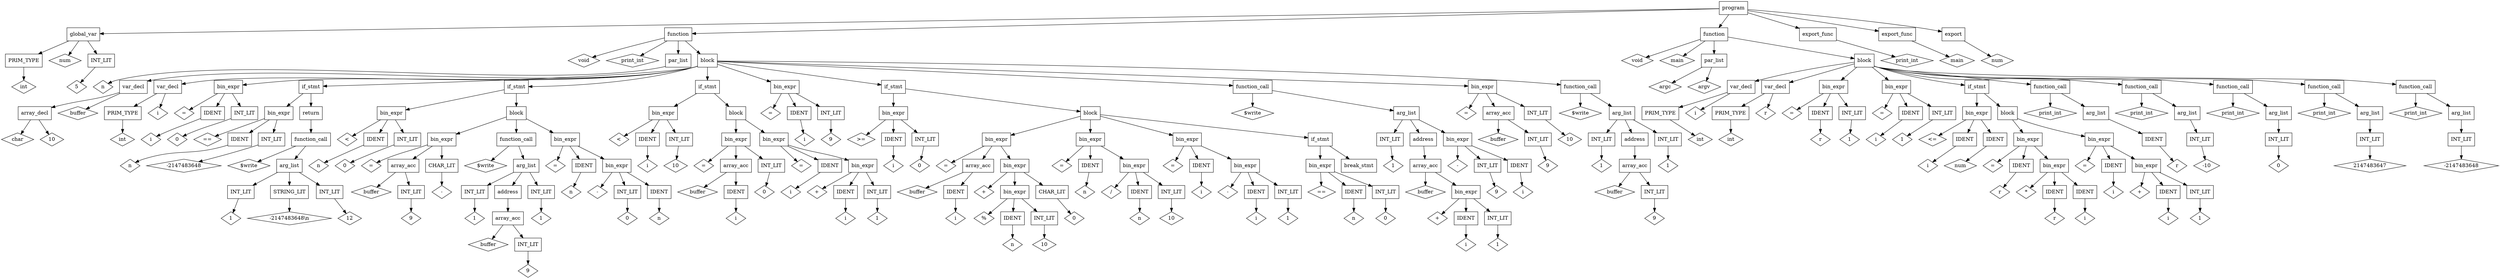digraph parse_tree {
    node [shape = box];
    node0 [label = "program"]
    node0 -> node1
    node0 -> node2
    node0 -> node3
    node0 -> node4
    node0 -> node5
    node0 -> node6
    node1 [label = "global_var"]
    node1 -> node7
    node1 -> node8
    node1 -> node9
    node7 [label = "PRIM_TYPE"]
    node7 -> node10
    node10 [label = "int", shape = "diamond"]
    node8 [label = "num", shape = "diamond"]
    node9 [label = "INT_LIT"]
    node9 -> node11
    node11 [label = "5", shape = "diamond"]
    node2 [label = "function"]
    node2 -> node12
    node2 -> node13
    node2 -> node14
    node2 -> node15
    node12 [label = "void", shape = "diamond"]
    node13 [label = "print_int", shape = "diamond"]
    node14 [label = "par_list"]
    node14 -> node16
    node16 [label = "n", shape = "diamond"]
    node15 [label = "block"]
    node15 -> node17
    node15 -> node18
    node15 -> node19
    node15 -> node20
    node15 -> node21
    node15 -> node22
    node15 -> node23
    node15 -> node24
    node15 -> node25
    node15 -> node26
    node15 -> node27
    node17 [label = "var_decl"]
    node17 -> node28
    node17 -> node29
    node28 [label = "array_decl"]
    node28 -> node30
    node28 -> node31
    node30 [label = "char", shape = "diamond"]
    node31 [label = "10", shape = "diamond"]
    node29 [label = "buffer", shape = "diamond"]
    node18 [label = "var_decl"]
    node18 -> node32
    node18 -> node33
    node32 [label = "PRIM_TYPE"]
    node32 -> node34
    node34 [label = "int", shape = "diamond"]
    node33 [label = "i", shape = "diamond"]
    node19 [label = "bin_expr"]
    node19 -> node35
    node19 -> node36
    node19 -> node37
    node35 [label = "=", shape = "diamond"]
    node36 [label = "IDENT"]
    node36 -> node38
    node38 [label = "i", shape = "diamond"]
    node37 [label = "INT_LIT"]
    node37 -> node39
    node39 [label = "0", shape = "diamond"]
    node20 [label = "if_stmt"]
    node20 -> node40
    node20 -> node41
    node40 [label = "bin_expr"]
    node40 -> node42
    node40 -> node43
    node40 -> node44
    node42 [label = "==", shape = "diamond"]
    node43 [label = "IDENT"]
    node43 -> node45
    node45 [label = "n", shape = "diamond"]
    node44 [label = "INT_LIT"]
    node44 -> node46
    node46 [label = "-2147483648", shape = "diamond"]
    node41 [label = "return"]
    node41 -> node47
    node47 [label = "function_call"]
    node47 -> node48
    node47 -> node49
    node48 [label = "$write", shape = "diamond"]
    node49 [label = "arg_list"]
    node49 -> node50
    node49 -> node51
    node49 -> node52
    node50 [label = "INT_LIT"]
    node50 -> node53
    node53 [label = "1", shape = "diamond"]
    node51 [label = "STRING_LIT"]
    node51 -> node54
    node54 [label = "-2147483648\\n", shape = "diamond"]
    node52 [label = "INT_LIT"]
    node52 -> node55
    node55 [label = "12", shape = "diamond"]
    node21 [label = "if_stmt"]
    node21 -> node56
    node21 -> node57
    node56 [label = "bin_expr"]
    node56 -> node58
    node56 -> node59
    node56 -> node60
    node58 [label = "<", shape = "diamond"]
    node59 [label = "IDENT"]
    node59 -> node61
    node61 [label = "n", shape = "diamond"]
    node60 [label = "INT_LIT"]
    node60 -> node62
    node62 [label = "0", shape = "diamond"]
    node57 [label = "block"]
    node57 -> node63
    node57 -> node64
    node57 -> node65
    node63 [label = "bin_expr"]
    node63 -> node66
    node63 -> node67
    node63 -> node68
    node66 [label = "=", shape = "diamond"]
    node67 [label = "array_acc"]
    node67 -> node69
    node67 -> node70
    node69 [label = "buffer", shape = "diamond"]
    node70 [label = "INT_LIT"]
    node70 -> node71
    node71 [label = "9", shape = "diamond"]
    node68 [label = "CHAR_LIT"]
    node68 -> node72
    node72 [label = "-", shape = "diamond"]
    node64 [label = "function_call"]
    node64 -> node73
    node64 -> node74
    node73 [label = "$write", shape = "diamond"]
    node74 [label = "arg_list"]
    node74 -> node75
    node74 -> node76
    node74 -> node77
    node75 [label = "INT_LIT"]
    node75 -> node78
    node78 [label = "1", shape = "diamond"]
    node76 [label = "address"]
    node76 -> node79
    node79 [label = "array_acc"]
    node79 -> node80
    node79 -> node81
    node80 [label = "buffer", shape = "diamond"]
    node81 [label = "INT_LIT"]
    node81 -> node82
    node82 [label = "9", shape = "diamond"]
    node77 [label = "INT_LIT"]
    node77 -> node83
    node83 [label = "1", shape = "diamond"]
    node65 [label = "bin_expr"]
    node65 -> node84
    node65 -> node85
    node65 -> node86
    node84 [label = "=", shape = "diamond"]
    node85 [label = "IDENT"]
    node85 -> node87
    node87 [label = "n", shape = "diamond"]
    node86 [label = "bin_expr"]
    node86 -> node88
    node86 -> node89
    node86 -> node90
    node88 [label = "-", shape = "diamond"]
    node89 [label = "INT_LIT"]
    node89 -> node91
    node91 [label = "0", shape = "diamond"]
    node90 [label = "IDENT"]
    node90 -> node92
    node92 [label = "n", shape = "diamond"]
    node22 [label = "if_stmt"]
    node22 -> node93
    node22 -> node94
    node93 [label = "bin_expr"]
    node93 -> node95
    node93 -> node96
    node93 -> node97
    node95 [label = "<", shape = "diamond"]
    node96 [label = "IDENT"]
    node96 -> node98
    node98 [label = "i", shape = "diamond"]
    node97 [label = "INT_LIT"]
    node97 -> node99
    node99 [label = "10", shape = "diamond"]
    node94 [label = "block"]
    node94 -> node100
    node94 -> node101
    node100 [label = "bin_expr"]
    node100 -> node102
    node100 -> node103
    node100 -> node104
    node102 [label = "=", shape = "diamond"]
    node103 [label = "array_acc"]
    node103 -> node105
    node103 -> node106
    node105 [label = "buffer", shape = "diamond"]
    node106 [label = "IDENT"]
    node106 -> node107
    node107 [label = "i", shape = "diamond"]
    node104 [label = "INT_LIT"]
    node104 -> node108
    node108 [label = "0", shape = "diamond"]
    node101 [label = "bin_expr"]
    node101 -> node109
    node101 -> node110
    node101 -> node111
    node109 [label = "=", shape = "diamond"]
    node110 [label = "IDENT"]
    node110 -> node112
    node112 [label = "i", shape = "diamond"]
    node111 [label = "bin_expr"]
    node111 -> node113
    node111 -> node114
    node111 -> node115
    node113 [label = "+", shape = "diamond"]
    node114 [label = "IDENT"]
    node114 -> node116
    node116 [label = "i", shape = "diamond"]
    node115 [label = "INT_LIT"]
    node115 -> node117
    node117 [label = "1", shape = "diamond"]
    node23 [label = "bin_expr"]
    node23 -> node118
    node23 -> node119
    node23 -> node120
    node118 [label = "=", shape = "diamond"]
    node119 [label = "IDENT"]
    node119 -> node121
    node121 [label = "i", shape = "diamond"]
    node120 [label = "INT_LIT"]
    node120 -> node122
    node122 [label = "9", shape = "diamond"]
    node24 [label = "if_stmt"]
    node24 -> node123
    node24 -> node124
    node123 [label = "bin_expr"]
    node123 -> node125
    node123 -> node126
    node123 -> node127
    node125 [label = ">=", shape = "diamond"]
    node126 [label = "IDENT"]
    node126 -> node128
    node128 [label = "i", shape = "diamond"]
    node127 [label = "INT_LIT"]
    node127 -> node129
    node129 [label = "0", shape = "diamond"]
    node124 [label = "block"]
    node124 -> node130
    node124 -> node131
    node124 -> node132
    node124 -> node133
    node130 [label = "bin_expr"]
    node130 -> node134
    node130 -> node135
    node130 -> node136
    node134 [label = "=", shape = "diamond"]
    node135 [label = "array_acc"]
    node135 -> node137
    node135 -> node138
    node137 [label = "buffer", shape = "diamond"]
    node138 [label = "IDENT"]
    node138 -> node139
    node139 [label = "i", shape = "diamond"]
    node136 [label = "bin_expr"]
    node136 -> node140
    node136 -> node141
    node136 -> node142
    node140 [label = "+", shape = "diamond"]
    node141 [label = "bin_expr"]
    node141 -> node143
    node141 -> node144
    node141 -> node145
    node143 [label = "%", shape = "diamond"]
    node144 [label = "IDENT"]
    node144 -> node146
    node146 [label = "n", shape = "diamond"]
    node145 [label = "INT_LIT"]
    node145 -> node147
    node147 [label = "10", shape = "diamond"]
    node142 [label = "CHAR_LIT"]
    node142 -> node148
    node148 [label = "0", shape = "diamond"]
    node131 [label = "bin_expr"]
    node131 -> node149
    node131 -> node150
    node131 -> node151
    node149 [label = "=", shape = "diamond"]
    node150 [label = "IDENT"]
    node150 -> node152
    node152 [label = "n", shape = "diamond"]
    node151 [label = "bin_expr"]
    node151 -> node153
    node151 -> node154
    node151 -> node155
    node153 [label = "/", shape = "diamond"]
    node154 [label = "IDENT"]
    node154 -> node156
    node156 [label = "n", shape = "diamond"]
    node155 [label = "INT_LIT"]
    node155 -> node157
    node157 [label = "10", shape = "diamond"]
    node132 [label = "bin_expr"]
    node132 -> node158
    node132 -> node159
    node132 -> node160
    node158 [label = "=", shape = "diamond"]
    node159 [label = "IDENT"]
    node159 -> node161
    node161 [label = "i", shape = "diamond"]
    node160 [label = "bin_expr"]
    node160 -> node162
    node160 -> node163
    node160 -> node164
    node162 [label = "-", shape = "diamond"]
    node163 [label = "IDENT"]
    node163 -> node165
    node165 [label = "i", shape = "diamond"]
    node164 [label = "INT_LIT"]
    node164 -> node166
    node166 [label = "1", shape = "diamond"]
    node133 [label = "if_stmt"]
    node133 -> node167
    node133 -> node168
    node167 [label = "bin_expr"]
    node167 -> node169
    node167 -> node170
    node167 -> node171
    node169 [label = "==", shape = "diamond"]
    node170 [label = "IDENT"]
    node170 -> node172
    node172 [label = "n", shape = "diamond"]
    node171 [label = "INT_LIT"]
    node171 -> node173
    node173 [label = "0", shape = "diamond"]
    node168 [label = "break_stmt"]
    node25 [label = "function_call"]
    node25 -> node174
    node25 -> node175
    node174 [label = "$write", shape = "diamond"]
    node175 [label = "arg_list"]
    node175 -> node176
    node175 -> node177
    node175 -> node178
    node176 [label = "INT_LIT"]
    node176 -> node179
    node179 [label = "1", shape = "diamond"]
    node177 [label = "address"]
    node177 -> node180
    node180 [label = "array_acc"]
    node180 -> node181
    node180 -> node182
    node181 [label = "buffer", shape = "diamond"]
    node182 [label = "bin_expr"]
    node182 -> node183
    node182 -> node184
    node182 -> node185
    node183 [label = "+", shape = "diamond"]
    node184 [label = "IDENT"]
    node184 -> node186
    node186 [label = "i", shape = "diamond"]
    node185 [label = "INT_LIT"]
    node185 -> node187
    node187 [label = "1", shape = "diamond"]
    node178 [label = "bin_expr"]
    node178 -> node188
    node178 -> node189
    node178 -> node190
    node188 [label = "-", shape = "diamond"]
    node189 [label = "INT_LIT"]
    node189 -> node191
    node191 [label = "9", shape = "diamond"]
    node190 [label = "IDENT"]
    node190 -> node192
    node192 [label = "i", shape = "diamond"]
    node26 [label = "bin_expr"]
    node26 -> node193
    node26 -> node194
    node26 -> node195
    node193 [label = "=", shape = "diamond"]
    node194 [label = "array_acc"]
    node194 -> node196
    node194 -> node197
    node196 [label = "buffer", shape = "diamond"]
    node197 [label = "INT_LIT"]
    node197 -> node198
    node198 [label = "9", shape = "diamond"]
    node195 [label = "INT_LIT"]
    node195 -> node199
    node199 [label = "10", shape = "diamond"]
    node27 [label = "function_call"]
    node27 -> node200
    node27 -> node201
    node200 [label = "$write", shape = "diamond"]
    node201 [label = "arg_list"]
    node201 -> node202
    node201 -> node203
    node201 -> node204
    node202 [label = "INT_LIT"]
    node202 -> node205
    node205 [label = "1", shape = "diamond"]
    node203 [label = "address"]
    node203 -> node206
    node206 [label = "array_acc"]
    node206 -> node207
    node206 -> node208
    node207 [label = "buffer", shape = "diamond"]
    node208 [label = "INT_LIT"]
    node208 -> node209
    node209 [label = "9", shape = "diamond"]
    node204 [label = "INT_LIT"]
    node204 -> node210
    node210 [label = "1", shape = "diamond"]
    node3 [label = "function"]
    node3 -> node211
    node3 -> node212
    node3 -> node213
    node3 -> node214
    node211 [label = "void", shape = "diamond"]
    node212 [label = "main", shape = "diamond"]
    node213 [label = "par_list"]
    node213 -> node215
    node213 -> node216
    node215 [label = "argc", shape = "diamond"]
    node216 [label = "argv", shape = "diamond"]
    node214 [label = "block"]
    node214 -> node217
    node214 -> node218
    node214 -> node219
    node214 -> node220
    node214 -> node221
    node214 -> node222
    node214 -> node223
    node214 -> node224
    node214 -> node225
    node214 -> node226
    node217 [label = "var_decl"]
    node217 -> node227
    node217 -> node228
    node227 [label = "PRIM_TYPE"]
    node227 -> node229
    node229 [label = "int", shape = "diamond"]
    node228 [label = "i", shape = "diamond"]
    node218 [label = "var_decl"]
    node218 -> node230
    node218 -> node231
    node230 [label = "PRIM_TYPE"]
    node230 -> node232
    node232 [label = "int", shape = "diamond"]
    node231 [label = "r", shape = "diamond"]
    node219 [label = "bin_expr"]
    node219 -> node233
    node219 -> node234
    node219 -> node235
    node233 [label = "=", shape = "diamond"]
    node234 [label = "IDENT"]
    node234 -> node236
    node236 [label = "r", shape = "diamond"]
    node235 [label = "INT_LIT"]
    node235 -> node237
    node237 [label = "1", shape = "diamond"]
    node220 [label = "bin_expr"]
    node220 -> node238
    node220 -> node239
    node220 -> node240
    node238 [label = "=", shape = "diamond"]
    node239 [label = "IDENT"]
    node239 -> node241
    node241 [label = "i", shape = "diamond"]
    node240 [label = "INT_LIT"]
    node240 -> node242
    node242 [label = "1", shape = "diamond"]
    node221 [label = "if_stmt"]
    node221 -> node243
    node221 -> node244
    node243 [label = "bin_expr"]
    node243 -> node245
    node243 -> node246
    node243 -> node247
    node245 [label = "<=", shape = "diamond"]
    node246 [label = "IDENT"]
    node246 -> node248
    node248 [label = "i", shape = "diamond"]
    node247 [label = "IDENT"]
    node247 -> node249
    node249 [label = "num", shape = "diamond"]
    node244 [label = "block"]
    node244 -> node250
    node244 -> node251
    node250 [label = "bin_expr"]
    node250 -> node252
    node250 -> node253
    node250 -> node254
    node252 [label = "=", shape = "diamond"]
    node253 [label = "IDENT"]
    node253 -> node255
    node255 [label = "r", shape = "diamond"]
    node254 [label = "bin_expr"]
    node254 -> node256
    node254 -> node257
    node254 -> node258
    node256 [label = "*", shape = "diamond"]
    node257 [label = "IDENT"]
    node257 -> node259
    node259 [label = "r", shape = "diamond"]
    node258 [label = "IDENT"]
    node258 -> node260
    node260 [label = "i", shape = "diamond"]
    node251 [label = "bin_expr"]
    node251 -> node261
    node251 -> node262
    node251 -> node263
    node261 [label = "=", shape = "diamond"]
    node262 [label = "IDENT"]
    node262 -> node264
    node264 [label = "i", shape = "diamond"]
    node263 [label = "bin_expr"]
    node263 -> node265
    node263 -> node266
    node263 -> node267
    node265 [label = "+", shape = "diamond"]
    node266 [label = "IDENT"]
    node266 -> node268
    node268 [label = "i", shape = "diamond"]
    node267 [label = "INT_LIT"]
    node267 -> node269
    node269 [label = "1", shape = "diamond"]
    node222 [label = "function_call"]
    node222 -> node270
    node222 -> node271
    node270 [label = "print_int", shape = "diamond"]
    node271 [label = "arg_list"]
    node271 -> node272
    node272 [label = "IDENT"]
    node272 -> node273
    node273 [label = "r", shape = "diamond"]
    node223 [label = "function_call"]
    node223 -> node274
    node223 -> node275
    node274 [label = "print_int", shape = "diamond"]
    node275 [label = "arg_list"]
    node275 -> node276
    node276 [label = "INT_LIT"]
    node276 -> node277
    node277 [label = "-10", shape = "diamond"]
    node224 [label = "function_call"]
    node224 -> node278
    node224 -> node279
    node278 [label = "print_int", shape = "diamond"]
    node279 [label = "arg_list"]
    node279 -> node280
    node280 [label = "INT_LIT"]
    node280 -> node281
    node281 [label = "0", shape = "diamond"]
    node225 [label = "function_call"]
    node225 -> node282
    node225 -> node283
    node282 [label = "print_int", shape = "diamond"]
    node283 [label = "arg_list"]
    node283 -> node284
    node284 [label = "INT_LIT"]
    node284 -> node285
    node285 [label = "2147483647", shape = "diamond"]
    node226 [label = "function_call"]
    node226 -> node286
    node226 -> node287
    node286 [label = "print_int", shape = "diamond"]
    node287 [label = "arg_list"]
    node287 -> node288
    node288 [label = "INT_LIT"]
    node288 -> node289
    node289 [label = "-2147483648", shape = "diamond"]
    node4 [label = "export_func"]
    node4 -> node290
    node290 [label = "print_int", shape = "diamond"]
    node5 [label = "export_func"]
    node5 -> node291
    node291 [label = "main", shape = "diamond"]
    node6 [label = "export"]
    node6 -> node292
    node292 [label = "num", shape = "diamond"]
}
